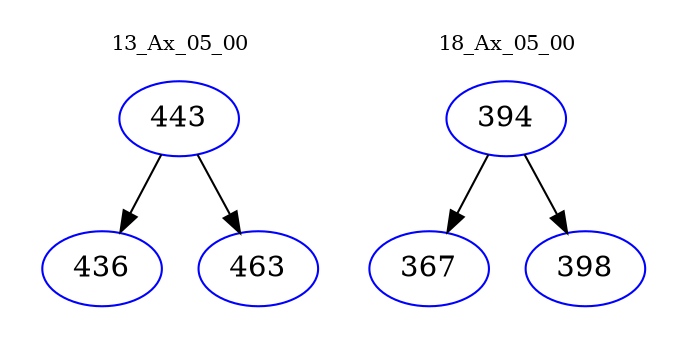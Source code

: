 digraph{
subgraph cluster_0 {
color = white
label = "13_Ax_05_00";
fontsize=10;
T0_443 [label="443", color="blue"]
T0_443 -> T0_436 [color="black"]
T0_436 [label="436", color="blue"]
T0_443 -> T0_463 [color="black"]
T0_463 [label="463", color="blue"]
}
subgraph cluster_1 {
color = white
label = "18_Ax_05_00";
fontsize=10;
T1_394 [label="394", color="blue"]
T1_394 -> T1_367 [color="black"]
T1_367 [label="367", color="blue"]
T1_394 -> T1_398 [color="black"]
T1_398 [label="398", color="blue"]
}
}

